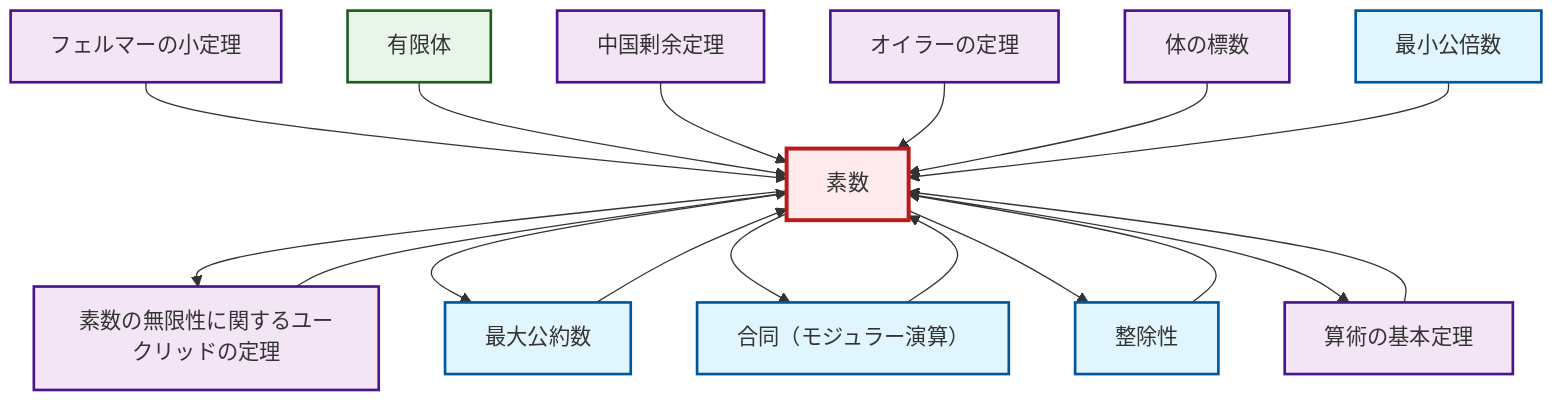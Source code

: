 graph TD
    classDef definition fill:#e1f5fe,stroke:#01579b,stroke-width:2px
    classDef theorem fill:#f3e5f5,stroke:#4a148c,stroke-width:2px
    classDef axiom fill:#fff3e0,stroke:#e65100,stroke-width:2px
    classDef example fill:#e8f5e9,stroke:#1b5e20,stroke-width:2px
    classDef current fill:#ffebee,stroke:#b71c1c,stroke-width:3px
    thm-fermat-little["フェルマーの小定理"]:::theorem
    def-congruence["合同（モジュラー演算）"]:::definition
    thm-field-characteristic["体の標数"]:::theorem
    thm-euclid-infinitude-primes["素数の無限性に関するユークリッドの定理"]:::theorem
    ex-finite-field["有限体"]:::example
    thm-euler["オイラーの定理"]:::theorem
    def-divisibility["整除性"]:::definition
    def-lcm["最小公倍数"]:::definition
    thm-chinese-remainder["中国剰余定理"]:::theorem
    thm-fundamental-arithmetic["算術の基本定理"]:::theorem
    def-gcd["最大公約数"]:::definition
    def-prime["素数"]:::definition
    thm-euclid-infinitude-primes --> def-prime
    thm-fermat-little --> def-prime
    def-prime --> thm-euclid-infinitude-primes
    def-congruence --> def-prime
    def-prime --> def-gcd
    thm-fundamental-arithmetic --> def-prime
    ex-finite-field --> def-prime
    def-prime --> def-congruence
    def-prime --> def-divisibility
    def-gcd --> def-prime
    def-prime --> thm-fundamental-arithmetic
    thm-chinese-remainder --> def-prime
    def-divisibility --> def-prime
    thm-euler --> def-prime
    thm-field-characteristic --> def-prime
    def-lcm --> def-prime
    class def-prime current